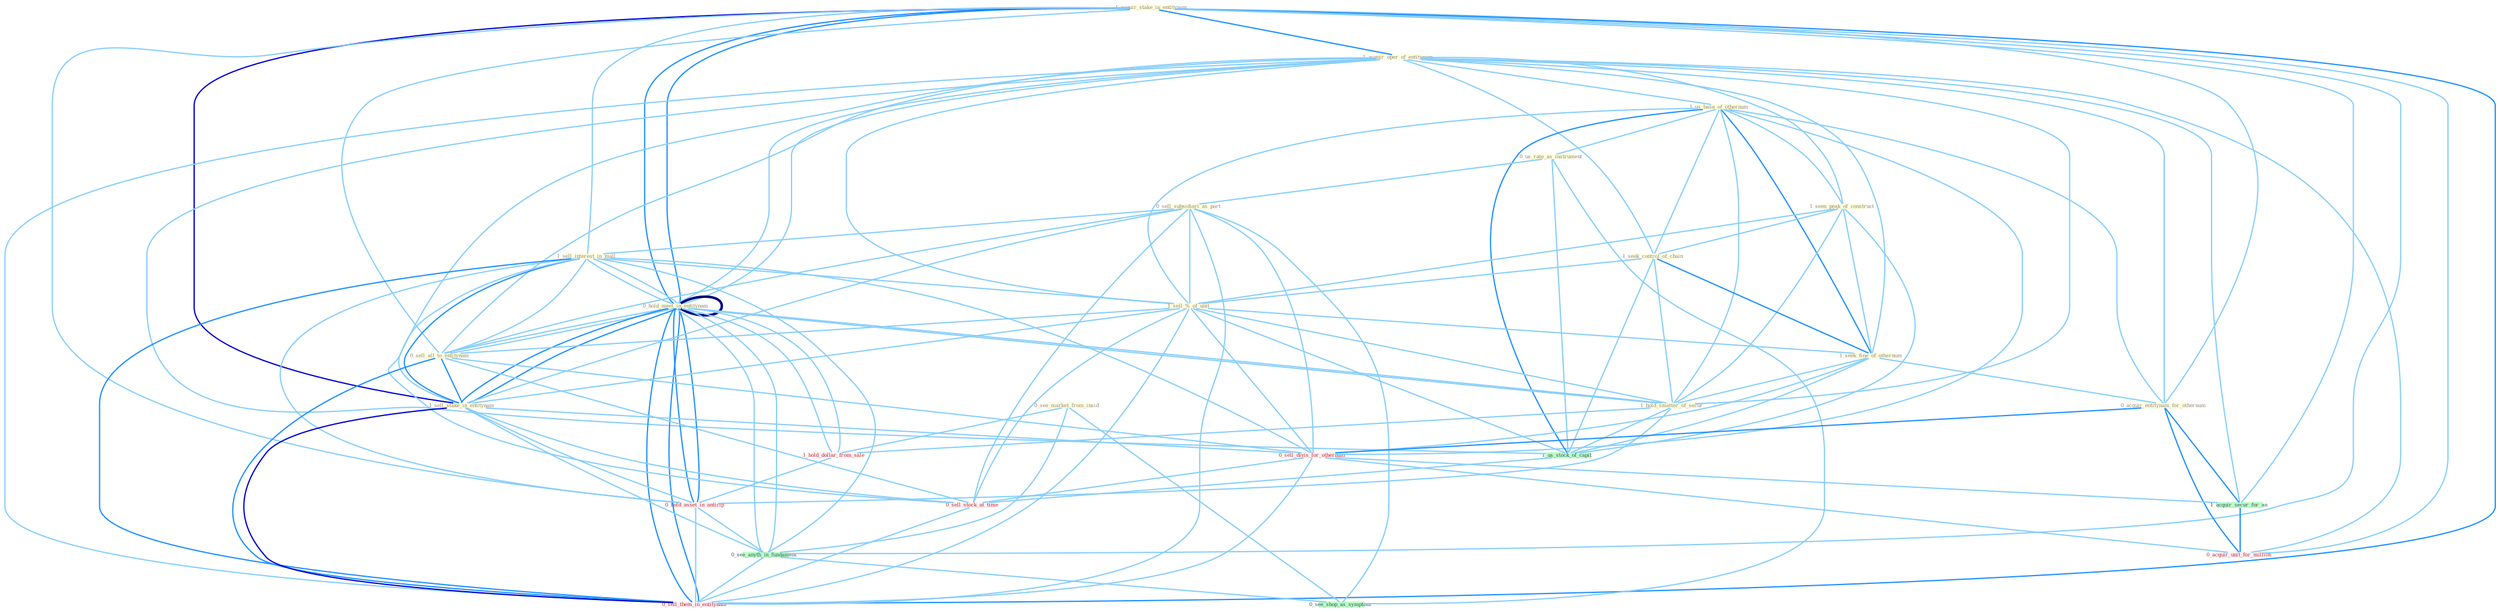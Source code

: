 Graph G{ 
    node
    [shape=polygon,style=filled,width=.5,height=.06,color="#BDFCC9",fixedsize=true,fontsize=4,
    fontcolor="#2f4f4f"];
    {node
    [color="#ffffe0", fontcolor="#8b7d6b"] "1_acquir_stake_in_entitynam " "1_acquir_oper_of_entitynam " "1_us_base_of_othernum " "0_see_market_from_insid " "0_hold_meet_in_entitynam " "0_us_rate_as_instrument " "1_seen_peak_of_construct " "0_sell_subsidiari_as_part " "1_sell_interest_in_mall " "1_seek_control_of_chain " "1_sell_%_of_unit " "0_hold_meet_in_entitynam " "0_sell_all_to_entitynam " "1_seek_fine_of_othernum " "1_hold_smatter_of_secur " "0_acquir_entitynam_for_othernum " "1_sell_stake_in_entitynam "}
{node [color="#fff0f5", fontcolor="#b22222"] "0_sell_divis_for_othernum " "1_hold_dollar_from_sale " "0_hold_asset_in_anticip " "0_sell_stock_at_time " "0_acquir_unit_for_million " "0_sell_them_in_entitynam "}
edge [color="#B0E2FF"];

	"1_acquir_stake_in_entitynam " -- "1_acquir_oper_of_entitynam " [w="2", color="#1e90ff" , len=0.8];
	"1_acquir_stake_in_entitynam " -- "0_hold_meet_in_entitynam " [w="2", color="#1e90ff" , len=0.8];
	"1_acquir_stake_in_entitynam " -- "1_sell_interest_in_mall " [w="1", color="#87cefa" ];
	"1_acquir_stake_in_entitynam " -- "0_hold_meet_in_entitynam " [w="2", color="#1e90ff" , len=0.8];
	"1_acquir_stake_in_entitynam " -- "0_sell_all_to_entitynam " [w="1", color="#87cefa" ];
	"1_acquir_stake_in_entitynam " -- "0_acquir_entitynam_for_othernum " [w="1", color="#87cefa" ];
	"1_acquir_stake_in_entitynam " -- "1_sell_stake_in_entitynam " [w="3", color="#0000cd" , len=0.6];
	"1_acquir_stake_in_entitynam " -- "1_acquir_secur_for_an " [w="1", color="#87cefa" ];
	"1_acquir_stake_in_entitynam " -- "0_hold_asset_in_anticip " [w="1", color="#87cefa" ];
	"1_acquir_stake_in_entitynam " -- "0_see_anyth_in_fundament " [w="1", color="#87cefa" ];
	"1_acquir_stake_in_entitynam " -- "0_acquir_unit_for_million " [w="1", color="#87cefa" ];
	"1_acquir_stake_in_entitynam " -- "0_sell_them_in_entitynam " [w="2", color="#1e90ff" , len=0.8];
	"1_acquir_oper_of_entitynam " -- "1_us_base_of_othernum " [w="1", color="#87cefa" ];
	"1_acquir_oper_of_entitynam " -- "0_hold_meet_in_entitynam " [w="1", color="#87cefa" ];
	"1_acquir_oper_of_entitynam " -- "1_seen_peak_of_construct " [w="1", color="#87cefa" ];
	"1_acquir_oper_of_entitynam " -- "1_seek_control_of_chain " [w="1", color="#87cefa" ];
	"1_acquir_oper_of_entitynam " -- "1_sell_%_of_unit " [w="1", color="#87cefa" ];
	"1_acquir_oper_of_entitynam " -- "0_hold_meet_in_entitynam " [w="1", color="#87cefa" ];
	"1_acquir_oper_of_entitynam " -- "0_sell_all_to_entitynam " [w="1", color="#87cefa" ];
	"1_acquir_oper_of_entitynam " -- "1_seek_fine_of_othernum " [w="1", color="#87cefa" ];
	"1_acquir_oper_of_entitynam " -- "1_hold_smatter_of_secur " [w="1", color="#87cefa" ];
	"1_acquir_oper_of_entitynam " -- "0_acquir_entitynam_for_othernum " [w="1", color="#87cefa" ];
	"1_acquir_oper_of_entitynam " -- "1_sell_stake_in_entitynam " [w="1", color="#87cefa" ];
	"1_acquir_oper_of_entitynam " -- "1_acquir_secur_for_an " [w="1", color="#87cefa" ];
	"1_acquir_oper_of_entitynam " -- "1_us_stock_of_capit " [w="1", color="#87cefa" ];
	"1_acquir_oper_of_entitynam " -- "0_acquir_unit_for_million " [w="1", color="#87cefa" ];
	"1_acquir_oper_of_entitynam " -- "0_sell_them_in_entitynam " [w="1", color="#87cefa" ];
	"1_us_base_of_othernum " -- "0_us_rate_as_instrument " [w="1", color="#87cefa" ];
	"1_us_base_of_othernum " -- "1_seen_peak_of_construct " [w="1", color="#87cefa" ];
	"1_us_base_of_othernum " -- "1_seek_control_of_chain " [w="1", color="#87cefa" ];
	"1_us_base_of_othernum " -- "1_sell_%_of_unit " [w="1", color="#87cefa" ];
	"1_us_base_of_othernum " -- "1_seek_fine_of_othernum " [w="2", color="#1e90ff" , len=0.8];
	"1_us_base_of_othernum " -- "1_hold_smatter_of_secur " [w="1", color="#87cefa" ];
	"1_us_base_of_othernum " -- "0_acquir_entitynam_for_othernum " [w="1", color="#87cefa" ];
	"1_us_base_of_othernum " -- "0_sell_divis_for_othernum " [w="1", color="#87cefa" ];
	"1_us_base_of_othernum " -- "1_us_stock_of_capit " [w="2", color="#1e90ff" , len=0.8];
	"0_see_market_from_insid " -- "1_hold_dollar_from_sale " [w="1", color="#87cefa" ];
	"0_see_market_from_insid " -- "0_see_anyth_in_fundament " [w="1", color="#87cefa" ];
	"0_see_market_from_insid " -- "0_see_shop_as_symptom " [w="1", color="#87cefa" ];
	"0_hold_meet_in_entitynam " -- "1_sell_interest_in_mall " [w="1", color="#87cefa" ];
	"0_hold_meet_in_entitynam " -- "0_hold_meet_in_entitynam " [w="4", style=bold, color="#000080", len=0.4];
	"0_hold_meet_in_entitynam " -- "0_sell_all_to_entitynam " [w="1", color="#87cefa" ];
	"0_hold_meet_in_entitynam " -- "1_hold_smatter_of_secur " [w="1", color="#87cefa" ];
	"0_hold_meet_in_entitynam " -- "1_sell_stake_in_entitynam " [w="2", color="#1e90ff" , len=0.8];
	"0_hold_meet_in_entitynam " -- "1_hold_dollar_from_sale " [w="1", color="#87cefa" ];
	"0_hold_meet_in_entitynam " -- "0_hold_asset_in_anticip " [w="2", color="#1e90ff" , len=0.8];
	"0_hold_meet_in_entitynam " -- "0_see_anyth_in_fundament " [w="1", color="#87cefa" ];
	"0_hold_meet_in_entitynam " -- "0_sell_them_in_entitynam " [w="2", color="#1e90ff" , len=0.8];
	"0_us_rate_as_instrument " -- "0_sell_subsidiari_as_part " [w="1", color="#87cefa" ];
	"0_us_rate_as_instrument " -- "1_us_stock_of_capit " [w="1", color="#87cefa" ];
	"0_us_rate_as_instrument " -- "0_see_shop_as_symptom " [w="1", color="#87cefa" ];
	"1_seen_peak_of_construct " -- "1_seek_control_of_chain " [w="1", color="#87cefa" ];
	"1_seen_peak_of_construct " -- "1_sell_%_of_unit " [w="1", color="#87cefa" ];
	"1_seen_peak_of_construct " -- "1_seek_fine_of_othernum " [w="1", color="#87cefa" ];
	"1_seen_peak_of_construct " -- "1_hold_smatter_of_secur " [w="1", color="#87cefa" ];
	"1_seen_peak_of_construct " -- "1_us_stock_of_capit " [w="1", color="#87cefa" ];
	"0_sell_subsidiari_as_part " -- "1_sell_interest_in_mall " [w="1", color="#87cefa" ];
	"0_sell_subsidiari_as_part " -- "1_sell_%_of_unit " [w="1", color="#87cefa" ];
	"0_sell_subsidiari_as_part " -- "0_sell_all_to_entitynam " [w="1", color="#87cefa" ];
	"0_sell_subsidiari_as_part " -- "1_sell_stake_in_entitynam " [w="1", color="#87cefa" ];
	"0_sell_subsidiari_as_part " -- "0_sell_divis_for_othernum " [w="1", color="#87cefa" ];
	"0_sell_subsidiari_as_part " -- "0_sell_stock_at_time " [w="1", color="#87cefa" ];
	"0_sell_subsidiari_as_part " -- "0_see_shop_as_symptom " [w="1", color="#87cefa" ];
	"0_sell_subsidiari_as_part " -- "0_sell_them_in_entitynam " [w="1", color="#87cefa" ];
	"1_sell_interest_in_mall " -- "1_sell_%_of_unit " [w="1", color="#87cefa" ];
	"1_sell_interest_in_mall " -- "0_hold_meet_in_entitynam " [w="1", color="#87cefa" ];
	"1_sell_interest_in_mall " -- "0_sell_all_to_entitynam " [w="1", color="#87cefa" ];
	"1_sell_interest_in_mall " -- "1_sell_stake_in_entitynam " [w="2", color="#1e90ff" , len=0.8];
	"1_sell_interest_in_mall " -- "0_sell_divis_for_othernum " [w="1", color="#87cefa" ];
	"1_sell_interest_in_mall " -- "0_hold_asset_in_anticip " [w="1", color="#87cefa" ];
	"1_sell_interest_in_mall " -- "0_sell_stock_at_time " [w="1", color="#87cefa" ];
	"1_sell_interest_in_mall " -- "0_see_anyth_in_fundament " [w="1", color="#87cefa" ];
	"1_sell_interest_in_mall " -- "0_sell_them_in_entitynam " [w="2", color="#1e90ff" , len=0.8];
	"1_seek_control_of_chain " -- "1_sell_%_of_unit " [w="1", color="#87cefa" ];
	"1_seek_control_of_chain " -- "1_seek_fine_of_othernum " [w="2", color="#1e90ff" , len=0.8];
	"1_seek_control_of_chain " -- "1_hold_smatter_of_secur " [w="1", color="#87cefa" ];
	"1_seek_control_of_chain " -- "1_us_stock_of_capit " [w="1", color="#87cefa" ];
	"1_sell_%_of_unit " -- "0_sell_all_to_entitynam " [w="1", color="#87cefa" ];
	"1_sell_%_of_unit " -- "1_seek_fine_of_othernum " [w="1", color="#87cefa" ];
	"1_sell_%_of_unit " -- "1_hold_smatter_of_secur " [w="1", color="#87cefa" ];
	"1_sell_%_of_unit " -- "1_sell_stake_in_entitynam " [w="1", color="#87cefa" ];
	"1_sell_%_of_unit " -- "0_sell_divis_for_othernum " [w="1", color="#87cefa" ];
	"1_sell_%_of_unit " -- "1_us_stock_of_capit " [w="1", color="#87cefa" ];
	"1_sell_%_of_unit " -- "0_sell_stock_at_time " [w="1", color="#87cefa" ];
	"1_sell_%_of_unit " -- "0_sell_them_in_entitynam " [w="1", color="#87cefa" ];
	"0_hold_meet_in_entitynam " -- "0_sell_all_to_entitynam " [w="1", color="#87cefa" ];
	"0_hold_meet_in_entitynam " -- "1_hold_smatter_of_secur " [w="1", color="#87cefa" ];
	"0_hold_meet_in_entitynam " -- "1_sell_stake_in_entitynam " [w="2", color="#1e90ff" , len=0.8];
	"0_hold_meet_in_entitynam " -- "1_hold_dollar_from_sale " [w="1", color="#87cefa" ];
	"0_hold_meet_in_entitynam " -- "0_hold_asset_in_anticip " [w="2", color="#1e90ff" , len=0.8];
	"0_hold_meet_in_entitynam " -- "0_see_anyth_in_fundament " [w="1", color="#87cefa" ];
	"0_hold_meet_in_entitynam " -- "0_sell_them_in_entitynam " [w="2", color="#1e90ff" , len=0.8];
	"0_sell_all_to_entitynam " -- "1_sell_stake_in_entitynam " [w="2", color="#1e90ff" , len=0.8];
	"0_sell_all_to_entitynam " -- "0_sell_divis_for_othernum " [w="1", color="#87cefa" ];
	"0_sell_all_to_entitynam " -- "0_sell_stock_at_time " [w="1", color="#87cefa" ];
	"0_sell_all_to_entitynam " -- "0_sell_them_in_entitynam " [w="2", color="#1e90ff" , len=0.8];
	"1_seek_fine_of_othernum " -- "1_hold_smatter_of_secur " [w="1", color="#87cefa" ];
	"1_seek_fine_of_othernum " -- "0_acquir_entitynam_for_othernum " [w="1", color="#87cefa" ];
	"1_seek_fine_of_othernum " -- "0_sell_divis_for_othernum " [w="1", color="#87cefa" ];
	"1_seek_fine_of_othernum " -- "1_us_stock_of_capit " [w="1", color="#87cefa" ];
	"1_hold_smatter_of_secur " -- "1_us_stock_of_capit " [w="1", color="#87cefa" ];
	"1_hold_smatter_of_secur " -- "1_hold_dollar_from_sale " [w="1", color="#87cefa" ];
	"1_hold_smatter_of_secur " -- "0_hold_asset_in_anticip " [w="1", color="#87cefa" ];
	"0_acquir_entitynam_for_othernum " -- "0_sell_divis_for_othernum " [w="2", color="#1e90ff" , len=0.8];
	"0_acquir_entitynam_for_othernum " -- "1_acquir_secur_for_an " [w="2", color="#1e90ff" , len=0.8];
	"0_acquir_entitynam_for_othernum " -- "0_acquir_unit_for_million " [w="2", color="#1e90ff" , len=0.8];
	"1_sell_stake_in_entitynam " -- "0_sell_divis_for_othernum " [w="1", color="#87cefa" ];
	"1_sell_stake_in_entitynam " -- "0_hold_asset_in_anticip " [w="1", color="#87cefa" ];
	"1_sell_stake_in_entitynam " -- "0_sell_stock_at_time " [w="1", color="#87cefa" ];
	"1_sell_stake_in_entitynam " -- "0_see_anyth_in_fundament " [w="1", color="#87cefa" ];
	"1_sell_stake_in_entitynam " -- "0_sell_them_in_entitynam " [w="3", color="#0000cd" , len=0.6];
	"0_sell_divis_for_othernum " -- "1_acquir_secur_for_an " [w="1", color="#87cefa" ];
	"0_sell_divis_for_othernum " -- "0_sell_stock_at_time " [w="1", color="#87cefa" ];
	"0_sell_divis_for_othernum " -- "0_acquir_unit_for_million " [w="1", color="#87cefa" ];
	"0_sell_divis_for_othernum " -- "0_sell_them_in_entitynam " [w="1", color="#87cefa" ];
	"1_acquir_secur_for_an " -- "0_acquir_unit_for_million " [w="2", color="#1e90ff" , len=0.8];
	"1_us_stock_of_capit " -- "0_sell_stock_at_time " [w="1", color="#87cefa" ];
	"1_hold_dollar_from_sale " -- "0_hold_asset_in_anticip " [w="1", color="#87cefa" ];
	"0_hold_asset_in_anticip " -- "0_see_anyth_in_fundament " [w="1", color="#87cefa" ];
	"0_hold_asset_in_anticip " -- "0_sell_them_in_entitynam " [w="1", color="#87cefa" ];
	"0_sell_stock_at_time " -- "0_sell_them_in_entitynam " [w="1", color="#87cefa" ];
	"0_see_anyth_in_fundament " -- "0_see_shop_as_symptom " [w="1", color="#87cefa" ];
	"0_see_anyth_in_fundament " -- "0_sell_them_in_entitynam " [w="1", color="#87cefa" ];
}
